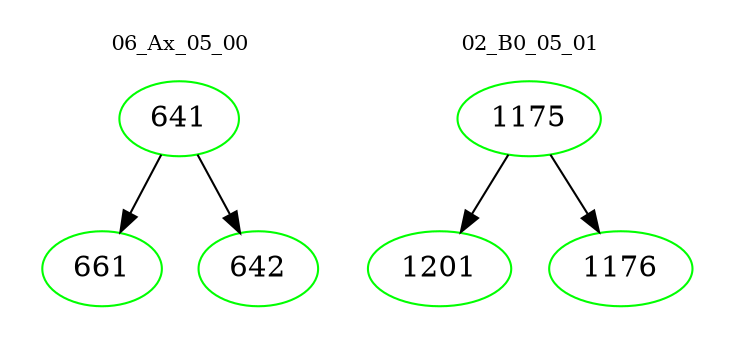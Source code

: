 digraph{
subgraph cluster_0 {
color = white
label = "06_Ax_05_00";
fontsize=10;
T0_641 [label="641", color="green"]
T0_641 -> T0_661 [color="black"]
T0_661 [label="661", color="green"]
T0_641 -> T0_642 [color="black"]
T0_642 [label="642", color="green"]
}
subgraph cluster_1 {
color = white
label = "02_B0_05_01";
fontsize=10;
T1_1175 [label="1175", color="green"]
T1_1175 -> T1_1201 [color="black"]
T1_1201 [label="1201", color="green"]
T1_1175 -> T1_1176 [color="black"]
T1_1176 [label="1176", color="green"]
}
}
